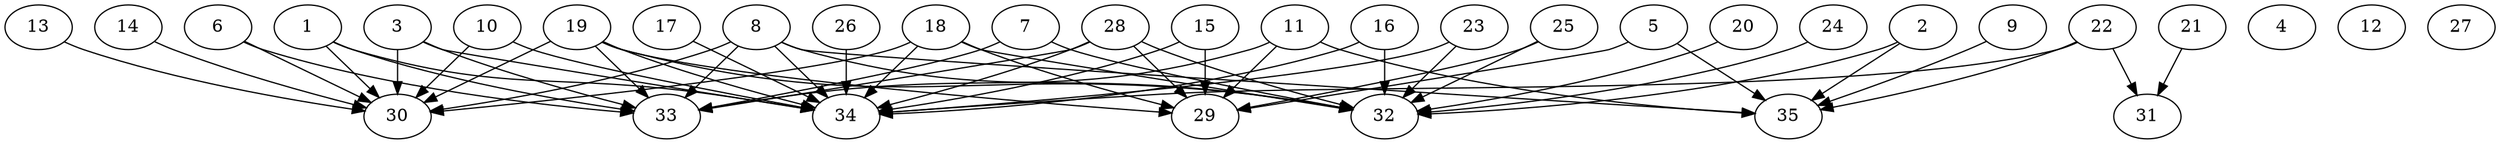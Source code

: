 // DAG automatically generated by daggen at Thu Oct  3 14:05:36 2019
// ./daggen --dot -n 35 --ccr 0.5 --fat 0.9 --regular 0.5 --density 0.5 --mindata 5242880 --maxdata 52428800 
digraph G {
  1 [size="75689984", alpha="0.00", expect_size="37844992"] 
  1 -> 30 [size ="37844992"]
  1 -> 33 [size ="37844992"]
  1 -> 34 [size ="37844992"]
  2 [size="41066496", alpha="0.05", expect_size="20533248"] 
  2 -> 32 [size ="20533248"]
  2 -> 35 [size ="20533248"]
  3 [size="44052480", alpha="0.13", expect_size="22026240"] 
  3 -> 30 [size ="22026240"]
  3 -> 33 [size ="22026240"]
  3 -> 34 [size ="22026240"]
  4 [size="32401408", alpha="0.06", expect_size="16200704"] 
  5 [size="103796736", alpha="0.17", expect_size="51898368"] 
  5 -> 29 [size ="51898368"]
  5 -> 35 [size ="51898368"]
  6 [size="61558784", alpha="0.07", expect_size="30779392"] 
  6 -> 30 [size ="30779392"]
  6 -> 33 [size ="30779392"]
  7 [size="44015616", alpha="0.05", expect_size="22007808"] 
  7 -> 32 [size ="22007808"]
  7 -> 33 [size ="22007808"]
  8 [size="95539200", alpha="0.07", expect_size="47769600"] 
  8 -> 30 [size ="47769600"]
  8 -> 32 [size ="47769600"]
  8 -> 33 [size ="47769600"]
  8 -> 34 [size ="47769600"]
  8 -> 35 [size ="47769600"]
  9 [size="28968960", alpha="0.11", expect_size="14484480"] 
  9 -> 35 [size ="14484480"]
  10 [size="43487232", alpha="0.05", expect_size="21743616"] 
  10 -> 30 [size ="21743616"]
  10 -> 34 [size ="21743616"]
  11 [size="58361856", alpha="0.15", expect_size="29180928"] 
  11 -> 29 [size ="29180928"]
  11 -> 33 [size ="29180928"]
  11 -> 35 [size ="29180928"]
  12 [size="60514304", alpha="0.08", expect_size="30257152"] 
  13 [size="85727232", alpha="0.20", expect_size="42863616"] 
  13 -> 30 [size ="42863616"]
  14 [size="54112256", alpha="0.18", expect_size="27056128"] 
  14 -> 30 [size ="27056128"]
  15 [size="80377856", alpha="0.03", expect_size="40188928"] 
  15 -> 29 [size ="40188928"]
  15 -> 34 [size ="40188928"]
  16 [size="64790528", alpha="0.09", expect_size="32395264"] 
  16 -> 32 [size ="32395264"]
  16 -> 34 [size ="32395264"]
  17 [size="96227328", alpha="0.08", expect_size="48113664"] 
  17 -> 34 [size ="48113664"]
  18 [size="24399872", alpha="0.01", expect_size="12199936"] 
  18 -> 29 [size ="12199936"]
  18 -> 30 [size ="12199936"]
  18 -> 32 [size ="12199936"]
  18 -> 34 [size ="12199936"]
  19 [size="57427968", alpha="0.15", expect_size="28713984"] 
  19 -> 29 [size ="28713984"]
  19 -> 30 [size ="28713984"]
  19 -> 32 [size ="28713984"]
  19 -> 33 [size ="28713984"]
  19 -> 34 [size ="28713984"]
  20 [size="17254400", alpha="0.15", expect_size="8627200"] 
  20 -> 32 [size ="8627200"]
  21 [size="42164224", alpha="0.08", expect_size="21082112"] 
  21 -> 31 [size ="21082112"]
  22 [size="17358848", alpha="0.07", expect_size="8679424"] 
  22 -> 31 [size ="8679424"]
  22 -> 34 [size ="8679424"]
  22 -> 35 [size ="8679424"]
  23 [size="56733696", alpha="0.14", expect_size="28366848"] 
  23 -> 32 [size ="28366848"]
  23 -> 34 [size ="28366848"]
  24 [size="55529472", alpha="0.06", expect_size="27764736"] 
  24 -> 32 [size ="27764736"]
  25 [size="46870528", alpha="0.17", expect_size="23435264"] 
  25 -> 29 [size ="23435264"]
  25 -> 32 [size ="23435264"]
  26 [size="61022208", alpha="0.19", expect_size="30511104"] 
  26 -> 34 [size ="30511104"]
  27 [size="11194368", alpha="0.08", expect_size="5597184"] 
  28 [size="50759680", alpha="0.15", expect_size="25379840"] 
  28 -> 29 [size ="25379840"]
  28 -> 32 [size ="25379840"]
  28 -> 33 [size ="25379840"]
  28 -> 34 [size ="25379840"]
  29 [size="57088000", alpha="0.06", expect_size="28544000"] 
  30 [size="35323904", alpha="0.04", expect_size="17661952"] 
  31 [size="104751104", alpha="0.12", expect_size="52375552"] 
  32 [size="47460352", alpha="0.11", expect_size="23730176"] 
  33 [size="82776064", alpha="0.06", expect_size="41388032"] 
  34 [size="55523328", alpha="0.10", expect_size="27761664"] 
  35 [size="81989632", alpha="0.08", expect_size="40994816"] 
}
